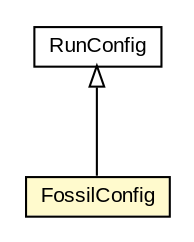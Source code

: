 #!/usr/local/bin/dot
#
# Class diagram 
# Generated by UMLGraph version R5_6-24-gf6e263 (http://www.umlgraph.org/)
#

digraph G {
	edge [fontname="arial",fontsize=10,labelfontname="arial",labelfontsize=10];
	node [fontname="arial",fontsize=10,shape=plaintext];
	nodesep=0.25;
	ranksep=0.5;
	// edu.arizona.biosemantics.semanticmarkup.config.RunConfig
	c67504 [label=<<table title="edu.arizona.biosemantics.semanticmarkup.config.RunConfig" border="0" cellborder="1" cellspacing="0" cellpadding="2" port="p" href="../RunConfig.html">
		<tr><td><table border="0" cellspacing="0" cellpadding="1">
<tr><td align="center" balign="center"> RunConfig </td></tr>
		</table></td></tr>
		</table>>, URL="../RunConfig.html", fontname="arial", fontcolor="black", fontsize=10.0];
	// edu.arizona.biosemantics.semanticmarkup.config.taxongroup.FossilConfig
	c67514 [label=<<table title="edu.arizona.biosemantics.semanticmarkup.config.taxongroup.FossilConfig" border="0" cellborder="1" cellspacing="0" cellpadding="2" port="p" bgcolor="lemonChiffon" href="./FossilConfig.html">
		<tr><td><table border="0" cellspacing="0" cellpadding="1">
<tr><td align="center" balign="center"> FossilConfig </td></tr>
		</table></td></tr>
		</table>>, URL="./FossilConfig.html", fontname="arial", fontcolor="black", fontsize=10.0];
	//edu.arizona.biosemantics.semanticmarkup.config.taxongroup.FossilConfig extends edu.arizona.biosemantics.semanticmarkup.config.RunConfig
	c67504:p -> c67514:p [dir=back,arrowtail=empty];
}

